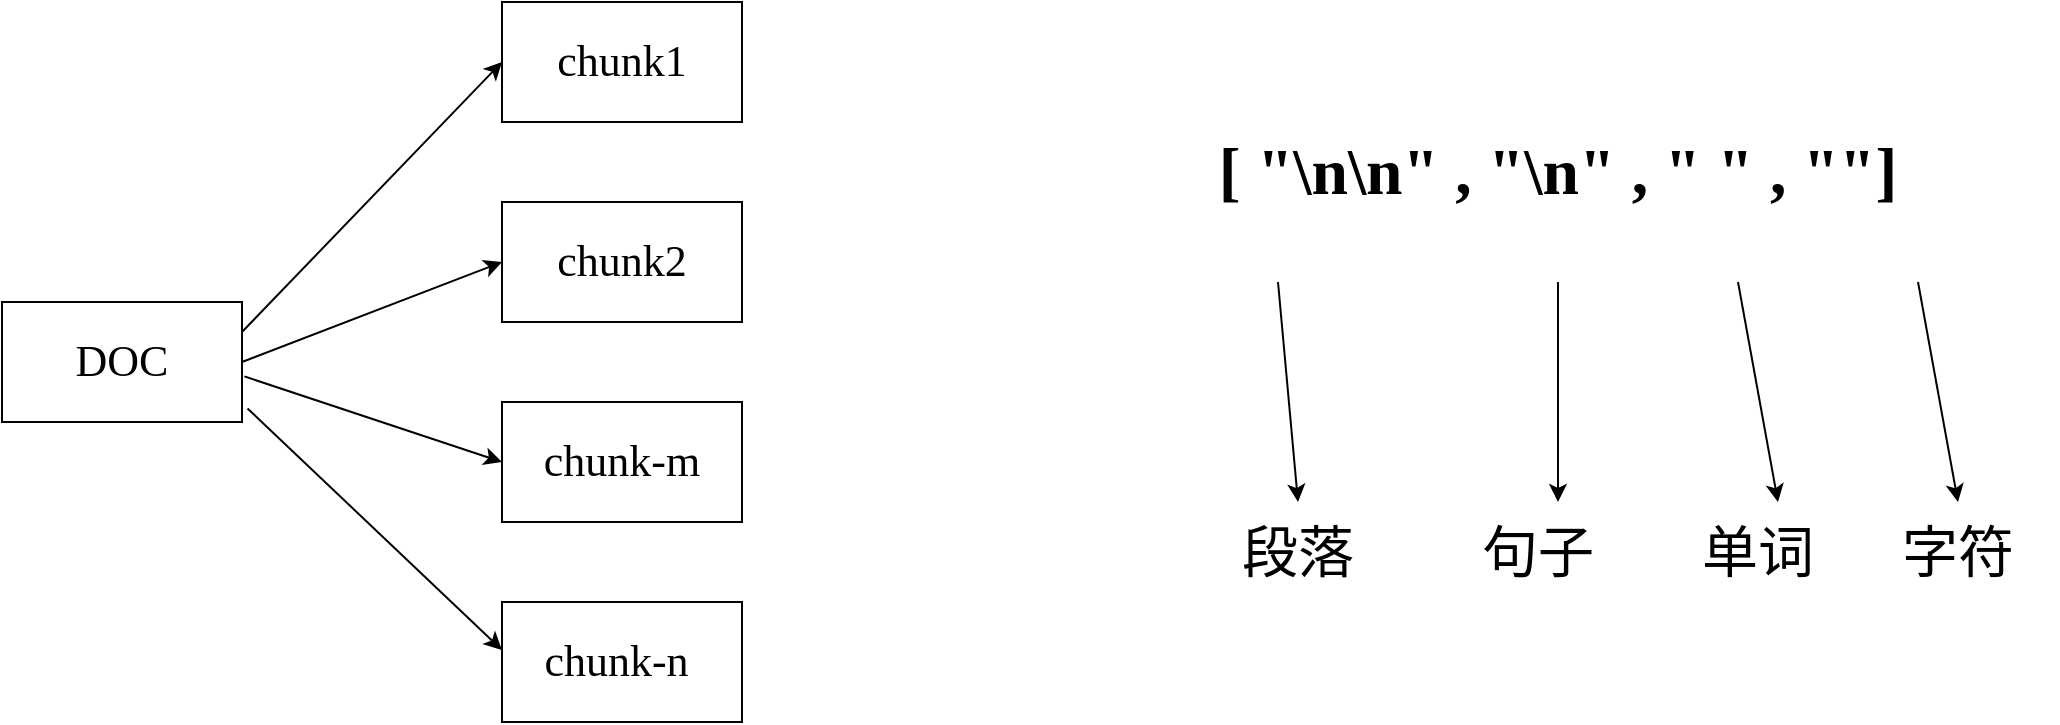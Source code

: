 <mxfile>
    <diagram id="BZk2Cr5AkCIeS33odpUm" name="第 1 页">
        <mxGraphModel dx="1140" dy="859" grid="1" gridSize="10" guides="1" tooltips="1" connect="1" arrows="1" fold="1" page="1" pageScale="1" pageWidth="2336" pageHeight="1654" math="0" shadow="0">
            <root>
                <mxCell id="0"/>
                <mxCell id="1" parent="0"/>
                <mxCell id="2" value="&lt;font face=&quot;Comic Sans MS&quot; style=&quot;font-size: 22px;&quot;&gt;DOC&lt;/font&gt;" style="rounded=0;whiteSpace=wrap;html=1;" parent="1" vertex="1">
                    <mxGeometry x="140" y="370" width="120" height="60" as="geometry"/>
                </mxCell>
                <mxCell id="3" value="chunk1" style="rounded=0;whiteSpace=wrap;html=1;fontFamily=Comic Sans MS;fontSize=22;" parent="1" vertex="1">
                    <mxGeometry x="390" y="220" width="120" height="60" as="geometry"/>
                </mxCell>
                <mxCell id="4" value="chunk2" style="rounded=0;whiteSpace=wrap;html=1;fontFamily=Comic Sans MS;fontSize=22;" parent="1" vertex="1">
                    <mxGeometry x="390" y="320" width="120" height="60" as="geometry"/>
                </mxCell>
                <mxCell id="5" value="chunk-m" style="rounded=0;whiteSpace=wrap;html=1;fontFamily=Comic Sans MS;fontSize=22;" parent="1" vertex="1">
                    <mxGeometry x="390" y="420" width="120" height="60" as="geometry"/>
                </mxCell>
                <mxCell id="6" value="chunk-n&amp;nbsp;" style="rounded=0;whiteSpace=wrap;html=1;fontFamily=Comic Sans MS;fontSize=22;" parent="1" vertex="1">
                    <mxGeometry x="390" y="520" width="120" height="60" as="geometry"/>
                </mxCell>
                <mxCell id="7" value="" style="endArrow=classic;html=1;fontFamily=Comic Sans MS;fontSize=22;entryX=0;entryY=0.5;entryDx=0;entryDy=0;exitX=1;exitY=0.25;exitDx=0;exitDy=0;" parent="1" source="2" target="3" edge="1">
                    <mxGeometry width="50" height="50" relative="1" as="geometry">
                        <mxPoint x="260" y="360" as="sourcePoint"/>
                        <mxPoint x="310" y="310" as="targetPoint"/>
                    </mxGeometry>
                </mxCell>
                <mxCell id="8" value="" style="endArrow=classic;html=1;fontFamily=Comic Sans MS;fontSize=22;exitX=1;exitY=0.5;exitDx=0;exitDy=0;entryX=0;entryY=0.5;entryDx=0;entryDy=0;" parent="1" source="2" target="4" edge="1">
                    <mxGeometry width="50" height="50" relative="1" as="geometry">
                        <mxPoint x="550" y="460" as="sourcePoint"/>
                        <mxPoint x="600" y="410" as="targetPoint"/>
                    </mxGeometry>
                </mxCell>
                <mxCell id="9" value="" style="endArrow=classic;html=1;fontFamily=Comic Sans MS;fontSize=22;exitX=1.01;exitY=0.62;exitDx=0;exitDy=0;exitPerimeter=0;entryX=0;entryY=0.5;entryDx=0;entryDy=0;" parent="1" source="2" target="5" edge="1">
                    <mxGeometry width="50" height="50" relative="1" as="geometry">
                        <mxPoint x="550" y="460" as="sourcePoint"/>
                        <mxPoint x="600" y="410" as="targetPoint"/>
                    </mxGeometry>
                </mxCell>
                <mxCell id="10" value="" style="endArrow=classic;html=1;fontFamily=Comic Sans MS;fontSize=22;exitX=1.023;exitY=0.887;exitDx=0;exitDy=0;exitPerimeter=0;entryX=0;entryY=0.4;entryDx=0;entryDy=0;entryPerimeter=0;" parent="1" source="2" target="6" edge="1">
                    <mxGeometry width="50" height="50" relative="1" as="geometry">
                        <mxPoint x="550" y="460" as="sourcePoint"/>
                        <mxPoint x="600" y="410" as="targetPoint"/>
                    </mxGeometry>
                </mxCell>
                <mxCell id="13" value="&lt;h3&gt;&lt;font face=&quot;Comic Sans MS&quot;&gt;[ &quot;\n\n&quot; , &quot;\n&quot; , &quot; &quot; , &quot;&quot;]&lt;/font&gt;&lt;/h3&gt;" style="text;html=1;strokeColor=none;fillColor=none;align=center;verticalAlign=middle;whiteSpace=wrap;rounded=0;fontSize=28;" vertex="1" parent="1">
                    <mxGeometry x="668" y="290" width="500" height="30" as="geometry"/>
                </mxCell>
                <mxCell id="14" value="&lt;font face=&quot;Tahoma&quot;&gt;段落&lt;/font&gt;" style="text;html=1;strokeColor=none;fillColor=none;align=center;verticalAlign=middle;whiteSpace=wrap;rounded=0;fontFamily=Comic Sans MS;fontSize=28;" vertex="1" parent="1">
                    <mxGeometry x="758" y="480" width="60" height="30" as="geometry"/>
                </mxCell>
                <mxCell id="15" value="句子" style="text;html=1;strokeColor=none;fillColor=none;align=center;verticalAlign=middle;whiteSpace=wrap;rounded=0;fontFamily=Comic Sans MS;fontSize=28;" vertex="1" parent="1">
                    <mxGeometry x="878" y="480" width="60" height="30" as="geometry"/>
                </mxCell>
                <mxCell id="16" value="单词" style="text;html=1;strokeColor=none;fillColor=none;align=center;verticalAlign=middle;whiteSpace=wrap;rounded=0;fontFamily=Comic Sans MS;fontSize=28;" vertex="1" parent="1">
                    <mxGeometry x="988" y="480" width="60" height="30" as="geometry"/>
                </mxCell>
                <mxCell id="17" value="字符" style="text;html=1;strokeColor=none;fillColor=none;align=center;verticalAlign=middle;whiteSpace=wrap;rounded=0;fontFamily=Comic Sans MS;fontSize=28;" vertex="1" parent="1">
                    <mxGeometry x="1088" y="480" width="60" height="30" as="geometry"/>
                </mxCell>
                <mxCell id="20" value="" style="endArrow=classic;html=1;fontFamily=Tahoma;fontSize=28;" edge="1" parent="1">
                    <mxGeometry width="50" height="50" relative="1" as="geometry">
                        <mxPoint x="778" y="360" as="sourcePoint"/>
                        <mxPoint x="788" y="470" as="targetPoint"/>
                    </mxGeometry>
                </mxCell>
                <mxCell id="21" value="" style="endArrow=classic;html=1;fontFamily=Tahoma;fontSize=28;" edge="1" parent="1">
                    <mxGeometry width="50" height="50" relative="1" as="geometry">
                        <mxPoint x="918" y="360" as="sourcePoint"/>
                        <mxPoint x="918" y="470" as="targetPoint"/>
                    </mxGeometry>
                </mxCell>
                <mxCell id="22" value="" style="endArrow=classic;html=1;fontFamily=Tahoma;fontSize=28;" edge="1" parent="1">
                    <mxGeometry width="50" height="50" relative="1" as="geometry">
                        <mxPoint x="1008" y="360" as="sourcePoint"/>
                        <mxPoint x="1028" y="470" as="targetPoint"/>
                    </mxGeometry>
                </mxCell>
                <mxCell id="23" value="" style="endArrow=classic;html=1;fontFamily=Tahoma;fontSize=28;" edge="1" parent="1">
                    <mxGeometry width="50" height="50" relative="1" as="geometry">
                        <mxPoint x="1098" y="360" as="sourcePoint"/>
                        <mxPoint x="1118" y="470" as="targetPoint"/>
                    </mxGeometry>
                </mxCell>
            </root>
        </mxGraphModel>
    </diagram>
</mxfile>
